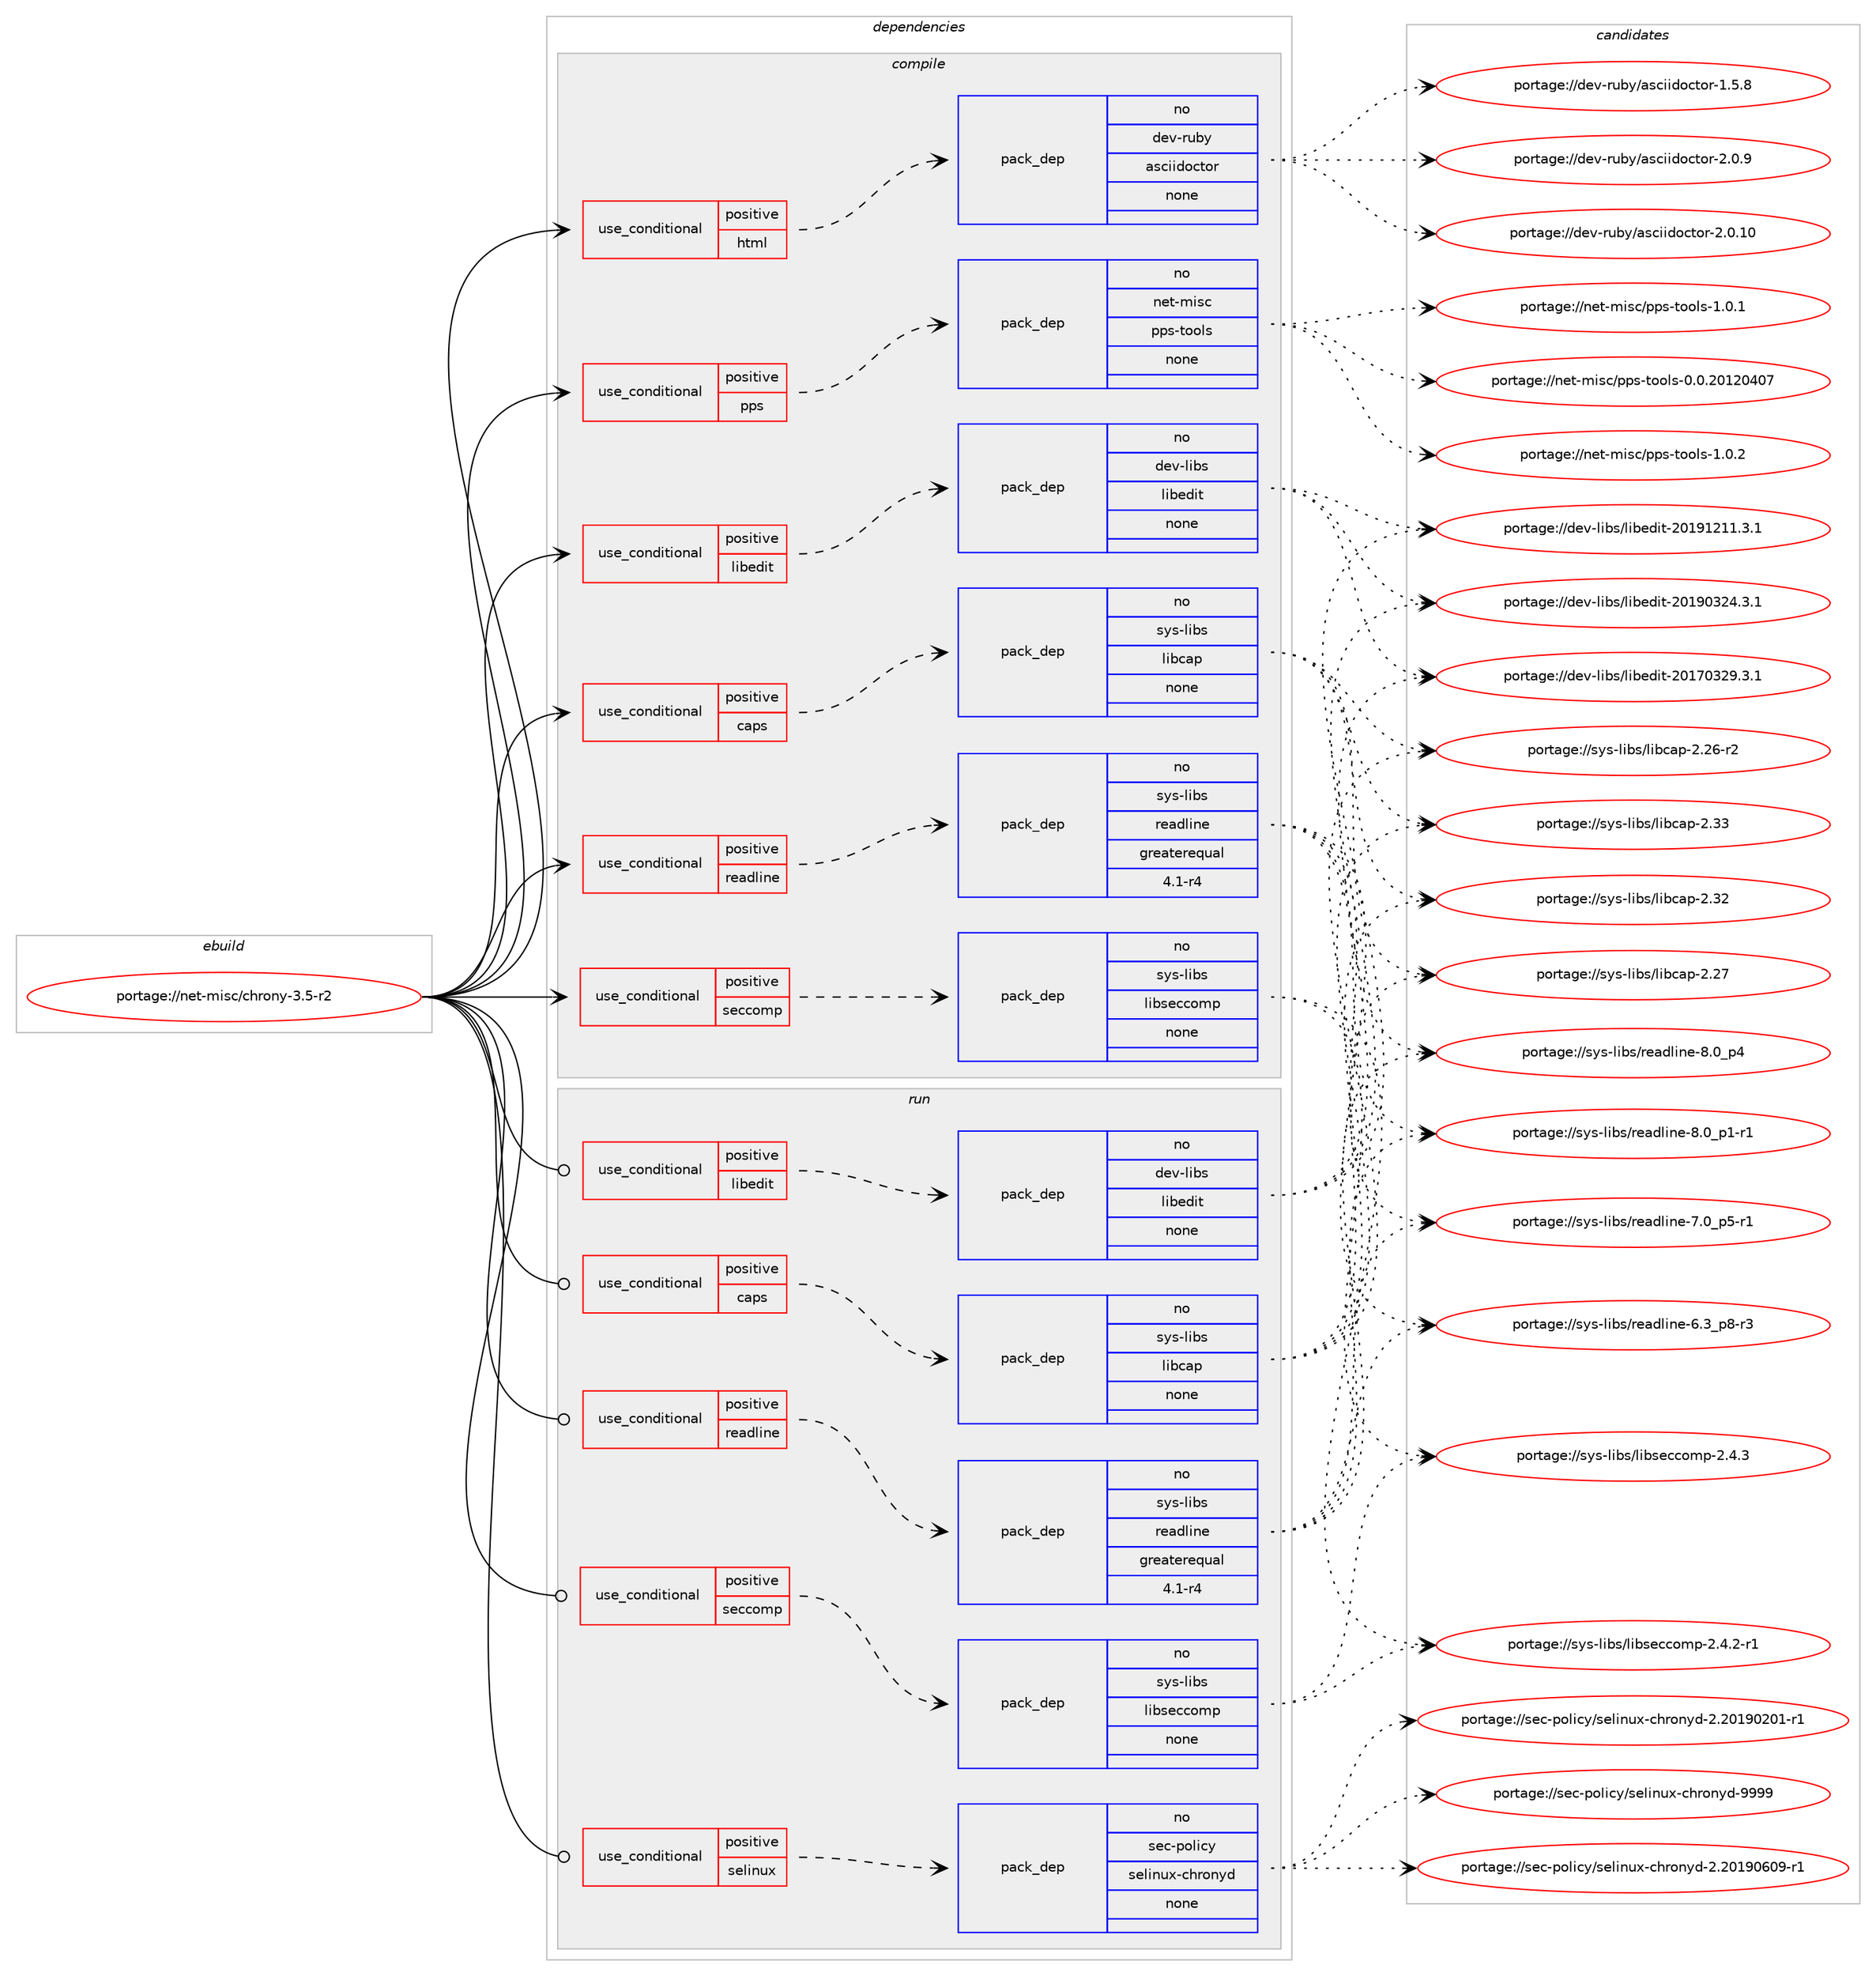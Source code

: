 digraph prolog {

# *************
# Graph options
# *************

newrank=true;
concentrate=true;
compound=true;
graph [rankdir=LR,fontname=Helvetica,fontsize=10,ranksep=1.5];#, ranksep=2.5, nodesep=0.2];
edge  [arrowhead=vee];
node  [fontname=Helvetica,fontsize=10];

# **********
# The ebuild
# **********

subgraph cluster_leftcol {
color=gray;
rank=same;
label=<<i>ebuild</i>>;
id [label="portage://net-misc/chrony-3.5-r2", color=red, width=4, href="../net-misc/chrony-3.5-r2.svg"];
}

# ****************
# The dependencies
# ****************

subgraph cluster_midcol {
color=gray;
label=<<i>dependencies</i>>;
subgraph cluster_compile {
fillcolor="#eeeeee";
style=filled;
label=<<i>compile</i>>;
subgraph cond10585 {
dependency55219 [label=<<TABLE BORDER="0" CELLBORDER="1" CELLSPACING="0" CELLPADDING="4"><TR><TD ROWSPAN="3" CELLPADDING="10">use_conditional</TD></TR><TR><TD>positive</TD></TR><TR><TD>caps</TD></TR></TABLE>>, shape=none, color=red];
subgraph pack43511 {
dependency55220 [label=<<TABLE BORDER="0" CELLBORDER="1" CELLSPACING="0" CELLPADDING="4" WIDTH="220"><TR><TD ROWSPAN="6" CELLPADDING="30">pack_dep</TD></TR><TR><TD WIDTH="110">no</TD></TR><TR><TD>sys-libs</TD></TR><TR><TD>libcap</TD></TR><TR><TD>none</TD></TR><TR><TD></TD></TR></TABLE>>, shape=none, color=blue];
}
dependency55219:e -> dependency55220:w [weight=20,style="dashed",arrowhead="vee"];
}
id:e -> dependency55219:w [weight=20,style="solid",arrowhead="vee"];
subgraph cond10586 {
dependency55221 [label=<<TABLE BORDER="0" CELLBORDER="1" CELLSPACING="0" CELLPADDING="4"><TR><TD ROWSPAN="3" CELLPADDING="10">use_conditional</TD></TR><TR><TD>positive</TD></TR><TR><TD>html</TD></TR></TABLE>>, shape=none, color=red];
subgraph pack43512 {
dependency55222 [label=<<TABLE BORDER="0" CELLBORDER="1" CELLSPACING="0" CELLPADDING="4" WIDTH="220"><TR><TD ROWSPAN="6" CELLPADDING="30">pack_dep</TD></TR><TR><TD WIDTH="110">no</TD></TR><TR><TD>dev-ruby</TD></TR><TR><TD>asciidoctor</TD></TR><TR><TD>none</TD></TR><TR><TD></TD></TR></TABLE>>, shape=none, color=blue];
}
dependency55221:e -> dependency55222:w [weight=20,style="dashed",arrowhead="vee"];
}
id:e -> dependency55221:w [weight=20,style="solid",arrowhead="vee"];
subgraph cond10587 {
dependency55223 [label=<<TABLE BORDER="0" CELLBORDER="1" CELLSPACING="0" CELLPADDING="4"><TR><TD ROWSPAN="3" CELLPADDING="10">use_conditional</TD></TR><TR><TD>positive</TD></TR><TR><TD>libedit</TD></TR></TABLE>>, shape=none, color=red];
subgraph pack43513 {
dependency55224 [label=<<TABLE BORDER="0" CELLBORDER="1" CELLSPACING="0" CELLPADDING="4" WIDTH="220"><TR><TD ROWSPAN="6" CELLPADDING="30">pack_dep</TD></TR><TR><TD WIDTH="110">no</TD></TR><TR><TD>dev-libs</TD></TR><TR><TD>libedit</TD></TR><TR><TD>none</TD></TR><TR><TD></TD></TR></TABLE>>, shape=none, color=blue];
}
dependency55223:e -> dependency55224:w [weight=20,style="dashed",arrowhead="vee"];
}
id:e -> dependency55223:w [weight=20,style="solid",arrowhead="vee"];
subgraph cond10588 {
dependency55225 [label=<<TABLE BORDER="0" CELLBORDER="1" CELLSPACING="0" CELLPADDING="4"><TR><TD ROWSPAN="3" CELLPADDING="10">use_conditional</TD></TR><TR><TD>positive</TD></TR><TR><TD>pps</TD></TR></TABLE>>, shape=none, color=red];
subgraph pack43514 {
dependency55226 [label=<<TABLE BORDER="0" CELLBORDER="1" CELLSPACING="0" CELLPADDING="4" WIDTH="220"><TR><TD ROWSPAN="6" CELLPADDING="30">pack_dep</TD></TR><TR><TD WIDTH="110">no</TD></TR><TR><TD>net-misc</TD></TR><TR><TD>pps-tools</TD></TR><TR><TD>none</TD></TR><TR><TD></TD></TR></TABLE>>, shape=none, color=blue];
}
dependency55225:e -> dependency55226:w [weight=20,style="dashed",arrowhead="vee"];
}
id:e -> dependency55225:w [weight=20,style="solid",arrowhead="vee"];
subgraph cond10589 {
dependency55227 [label=<<TABLE BORDER="0" CELLBORDER="1" CELLSPACING="0" CELLPADDING="4"><TR><TD ROWSPAN="3" CELLPADDING="10">use_conditional</TD></TR><TR><TD>positive</TD></TR><TR><TD>readline</TD></TR></TABLE>>, shape=none, color=red];
subgraph pack43515 {
dependency55228 [label=<<TABLE BORDER="0" CELLBORDER="1" CELLSPACING="0" CELLPADDING="4" WIDTH="220"><TR><TD ROWSPAN="6" CELLPADDING="30">pack_dep</TD></TR><TR><TD WIDTH="110">no</TD></TR><TR><TD>sys-libs</TD></TR><TR><TD>readline</TD></TR><TR><TD>greaterequal</TD></TR><TR><TD>4.1-r4</TD></TR></TABLE>>, shape=none, color=blue];
}
dependency55227:e -> dependency55228:w [weight=20,style="dashed",arrowhead="vee"];
}
id:e -> dependency55227:w [weight=20,style="solid",arrowhead="vee"];
subgraph cond10590 {
dependency55229 [label=<<TABLE BORDER="0" CELLBORDER="1" CELLSPACING="0" CELLPADDING="4"><TR><TD ROWSPAN="3" CELLPADDING="10">use_conditional</TD></TR><TR><TD>positive</TD></TR><TR><TD>seccomp</TD></TR></TABLE>>, shape=none, color=red];
subgraph pack43516 {
dependency55230 [label=<<TABLE BORDER="0" CELLBORDER="1" CELLSPACING="0" CELLPADDING="4" WIDTH="220"><TR><TD ROWSPAN="6" CELLPADDING="30">pack_dep</TD></TR><TR><TD WIDTH="110">no</TD></TR><TR><TD>sys-libs</TD></TR><TR><TD>libseccomp</TD></TR><TR><TD>none</TD></TR><TR><TD></TD></TR></TABLE>>, shape=none, color=blue];
}
dependency55229:e -> dependency55230:w [weight=20,style="dashed",arrowhead="vee"];
}
id:e -> dependency55229:w [weight=20,style="solid",arrowhead="vee"];
}
subgraph cluster_compileandrun {
fillcolor="#eeeeee";
style=filled;
label=<<i>compile and run</i>>;
}
subgraph cluster_run {
fillcolor="#eeeeee";
style=filled;
label=<<i>run</i>>;
subgraph cond10591 {
dependency55231 [label=<<TABLE BORDER="0" CELLBORDER="1" CELLSPACING="0" CELLPADDING="4"><TR><TD ROWSPAN="3" CELLPADDING="10">use_conditional</TD></TR><TR><TD>positive</TD></TR><TR><TD>caps</TD></TR></TABLE>>, shape=none, color=red];
subgraph pack43517 {
dependency55232 [label=<<TABLE BORDER="0" CELLBORDER="1" CELLSPACING="0" CELLPADDING="4" WIDTH="220"><TR><TD ROWSPAN="6" CELLPADDING="30">pack_dep</TD></TR><TR><TD WIDTH="110">no</TD></TR><TR><TD>sys-libs</TD></TR><TR><TD>libcap</TD></TR><TR><TD>none</TD></TR><TR><TD></TD></TR></TABLE>>, shape=none, color=blue];
}
dependency55231:e -> dependency55232:w [weight=20,style="dashed",arrowhead="vee"];
}
id:e -> dependency55231:w [weight=20,style="solid",arrowhead="odot"];
subgraph cond10592 {
dependency55233 [label=<<TABLE BORDER="0" CELLBORDER="1" CELLSPACING="0" CELLPADDING="4"><TR><TD ROWSPAN="3" CELLPADDING="10">use_conditional</TD></TR><TR><TD>positive</TD></TR><TR><TD>libedit</TD></TR></TABLE>>, shape=none, color=red];
subgraph pack43518 {
dependency55234 [label=<<TABLE BORDER="0" CELLBORDER="1" CELLSPACING="0" CELLPADDING="4" WIDTH="220"><TR><TD ROWSPAN="6" CELLPADDING="30">pack_dep</TD></TR><TR><TD WIDTH="110">no</TD></TR><TR><TD>dev-libs</TD></TR><TR><TD>libedit</TD></TR><TR><TD>none</TD></TR><TR><TD></TD></TR></TABLE>>, shape=none, color=blue];
}
dependency55233:e -> dependency55234:w [weight=20,style="dashed",arrowhead="vee"];
}
id:e -> dependency55233:w [weight=20,style="solid",arrowhead="odot"];
subgraph cond10593 {
dependency55235 [label=<<TABLE BORDER="0" CELLBORDER="1" CELLSPACING="0" CELLPADDING="4"><TR><TD ROWSPAN="3" CELLPADDING="10">use_conditional</TD></TR><TR><TD>positive</TD></TR><TR><TD>readline</TD></TR></TABLE>>, shape=none, color=red];
subgraph pack43519 {
dependency55236 [label=<<TABLE BORDER="0" CELLBORDER="1" CELLSPACING="0" CELLPADDING="4" WIDTH="220"><TR><TD ROWSPAN="6" CELLPADDING="30">pack_dep</TD></TR><TR><TD WIDTH="110">no</TD></TR><TR><TD>sys-libs</TD></TR><TR><TD>readline</TD></TR><TR><TD>greaterequal</TD></TR><TR><TD>4.1-r4</TD></TR></TABLE>>, shape=none, color=blue];
}
dependency55235:e -> dependency55236:w [weight=20,style="dashed",arrowhead="vee"];
}
id:e -> dependency55235:w [weight=20,style="solid",arrowhead="odot"];
subgraph cond10594 {
dependency55237 [label=<<TABLE BORDER="0" CELLBORDER="1" CELLSPACING="0" CELLPADDING="4"><TR><TD ROWSPAN="3" CELLPADDING="10">use_conditional</TD></TR><TR><TD>positive</TD></TR><TR><TD>seccomp</TD></TR></TABLE>>, shape=none, color=red];
subgraph pack43520 {
dependency55238 [label=<<TABLE BORDER="0" CELLBORDER="1" CELLSPACING="0" CELLPADDING="4" WIDTH="220"><TR><TD ROWSPAN="6" CELLPADDING="30">pack_dep</TD></TR><TR><TD WIDTH="110">no</TD></TR><TR><TD>sys-libs</TD></TR><TR><TD>libseccomp</TD></TR><TR><TD>none</TD></TR><TR><TD></TD></TR></TABLE>>, shape=none, color=blue];
}
dependency55237:e -> dependency55238:w [weight=20,style="dashed",arrowhead="vee"];
}
id:e -> dependency55237:w [weight=20,style="solid",arrowhead="odot"];
subgraph cond10595 {
dependency55239 [label=<<TABLE BORDER="0" CELLBORDER="1" CELLSPACING="0" CELLPADDING="4"><TR><TD ROWSPAN="3" CELLPADDING="10">use_conditional</TD></TR><TR><TD>positive</TD></TR><TR><TD>selinux</TD></TR></TABLE>>, shape=none, color=red];
subgraph pack43521 {
dependency55240 [label=<<TABLE BORDER="0" CELLBORDER="1" CELLSPACING="0" CELLPADDING="4" WIDTH="220"><TR><TD ROWSPAN="6" CELLPADDING="30">pack_dep</TD></TR><TR><TD WIDTH="110">no</TD></TR><TR><TD>sec-policy</TD></TR><TR><TD>selinux-chronyd</TD></TR><TR><TD>none</TD></TR><TR><TD></TD></TR></TABLE>>, shape=none, color=blue];
}
dependency55239:e -> dependency55240:w [weight=20,style="dashed",arrowhead="vee"];
}
id:e -> dependency55239:w [weight=20,style="solid",arrowhead="odot"];
}
}

# **************
# The candidates
# **************

subgraph cluster_choices {
rank=same;
color=gray;
label=<<i>candidates</i>>;

subgraph choice43511 {
color=black;
nodesep=1;
choice1151211154510810598115471081059899971124550465151 [label="portage://sys-libs/libcap-2.33", color=red, width=4,href="../sys-libs/libcap-2.33.svg"];
choice1151211154510810598115471081059899971124550465150 [label="portage://sys-libs/libcap-2.32", color=red, width=4,href="../sys-libs/libcap-2.32.svg"];
choice1151211154510810598115471081059899971124550465055 [label="portage://sys-libs/libcap-2.27", color=red, width=4,href="../sys-libs/libcap-2.27.svg"];
choice11512111545108105981154710810598999711245504650544511450 [label="portage://sys-libs/libcap-2.26-r2", color=red, width=4,href="../sys-libs/libcap-2.26-r2.svg"];
dependency55220:e -> choice1151211154510810598115471081059899971124550465151:w [style=dotted,weight="100"];
dependency55220:e -> choice1151211154510810598115471081059899971124550465150:w [style=dotted,weight="100"];
dependency55220:e -> choice1151211154510810598115471081059899971124550465055:w [style=dotted,weight="100"];
dependency55220:e -> choice11512111545108105981154710810598999711245504650544511450:w [style=dotted,weight="100"];
}
subgraph choice43512 {
color=black;
nodesep=1;
choice100101118451141179812147971159910510510011199116111114455046484657 [label="portage://dev-ruby/asciidoctor-2.0.9", color=red, width=4,href="../dev-ruby/asciidoctor-2.0.9.svg"];
choice10010111845114117981214797115991051051001119911611111445504648464948 [label="portage://dev-ruby/asciidoctor-2.0.10", color=red, width=4,href="../dev-ruby/asciidoctor-2.0.10.svg"];
choice100101118451141179812147971159910510510011199116111114454946534656 [label="portage://dev-ruby/asciidoctor-1.5.8", color=red, width=4,href="../dev-ruby/asciidoctor-1.5.8.svg"];
dependency55222:e -> choice100101118451141179812147971159910510510011199116111114455046484657:w [style=dotted,weight="100"];
dependency55222:e -> choice10010111845114117981214797115991051051001119911611111445504648464948:w [style=dotted,weight="100"];
dependency55222:e -> choice100101118451141179812147971159910510510011199116111114454946534656:w [style=dotted,weight="100"];
}
subgraph choice43513 {
color=black;
nodesep=1;
choice1001011184510810598115471081059810110010511645504849574950494946514649 [label="portage://dev-libs/libedit-20191211.3.1", color=red, width=4,href="../dev-libs/libedit-20191211.3.1.svg"];
choice1001011184510810598115471081059810110010511645504849574851505246514649 [label="portage://dev-libs/libedit-20190324.3.1", color=red, width=4,href="../dev-libs/libedit-20190324.3.1.svg"];
choice1001011184510810598115471081059810110010511645504849554851505746514649 [label="portage://dev-libs/libedit-20170329.3.1", color=red, width=4,href="../dev-libs/libedit-20170329.3.1.svg"];
dependency55224:e -> choice1001011184510810598115471081059810110010511645504849574950494946514649:w [style=dotted,weight="100"];
dependency55224:e -> choice1001011184510810598115471081059810110010511645504849574851505246514649:w [style=dotted,weight="100"];
dependency55224:e -> choice1001011184510810598115471081059810110010511645504849554851505746514649:w [style=dotted,weight="100"];
}
subgraph choice43514 {
color=black;
nodesep=1;
choice11010111645109105115994711211211545116111111108115454946484650 [label="portage://net-misc/pps-tools-1.0.2", color=red, width=4,href="../net-misc/pps-tools-1.0.2.svg"];
choice11010111645109105115994711211211545116111111108115454946484649 [label="portage://net-misc/pps-tools-1.0.1", color=red, width=4,href="../net-misc/pps-tools-1.0.1.svg"];
choice1101011164510910511599471121121154511611111110811545484648465048495048524855 [label="portage://net-misc/pps-tools-0.0.20120407", color=red, width=4,href="../net-misc/pps-tools-0.0.20120407.svg"];
dependency55226:e -> choice11010111645109105115994711211211545116111111108115454946484650:w [style=dotted,weight="100"];
dependency55226:e -> choice11010111645109105115994711211211545116111111108115454946484649:w [style=dotted,weight="100"];
dependency55226:e -> choice1101011164510910511599471121121154511611111110811545484648465048495048524855:w [style=dotted,weight="100"];
}
subgraph choice43515 {
color=black;
nodesep=1;
choice11512111545108105981154711410197100108105110101455646489511252 [label="portage://sys-libs/readline-8.0_p4", color=red, width=4,href="../sys-libs/readline-8.0_p4.svg"];
choice115121115451081059811547114101971001081051101014556464895112494511449 [label="portage://sys-libs/readline-8.0_p1-r1", color=red, width=4,href="../sys-libs/readline-8.0_p1-r1.svg"];
choice115121115451081059811547114101971001081051101014555464895112534511449 [label="portage://sys-libs/readline-7.0_p5-r1", color=red, width=4,href="../sys-libs/readline-7.0_p5-r1.svg"];
choice115121115451081059811547114101971001081051101014554465195112564511451 [label="portage://sys-libs/readline-6.3_p8-r3", color=red, width=4,href="../sys-libs/readline-6.3_p8-r3.svg"];
dependency55228:e -> choice11512111545108105981154711410197100108105110101455646489511252:w [style=dotted,weight="100"];
dependency55228:e -> choice115121115451081059811547114101971001081051101014556464895112494511449:w [style=dotted,weight="100"];
dependency55228:e -> choice115121115451081059811547114101971001081051101014555464895112534511449:w [style=dotted,weight="100"];
dependency55228:e -> choice115121115451081059811547114101971001081051101014554465195112564511451:w [style=dotted,weight="100"];
}
subgraph choice43516 {
color=black;
nodesep=1;
choice115121115451081059811547108105981151019999111109112455046524651 [label="portage://sys-libs/libseccomp-2.4.3", color=red, width=4,href="../sys-libs/libseccomp-2.4.3.svg"];
choice1151211154510810598115471081059811510199991111091124550465246504511449 [label="portage://sys-libs/libseccomp-2.4.2-r1", color=red, width=4,href="../sys-libs/libseccomp-2.4.2-r1.svg"];
dependency55230:e -> choice115121115451081059811547108105981151019999111109112455046524651:w [style=dotted,weight="100"];
dependency55230:e -> choice1151211154510810598115471081059811510199991111091124550465246504511449:w [style=dotted,weight="100"];
}
subgraph choice43517 {
color=black;
nodesep=1;
choice1151211154510810598115471081059899971124550465151 [label="portage://sys-libs/libcap-2.33", color=red, width=4,href="../sys-libs/libcap-2.33.svg"];
choice1151211154510810598115471081059899971124550465150 [label="portage://sys-libs/libcap-2.32", color=red, width=4,href="../sys-libs/libcap-2.32.svg"];
choice1151211154510810598115471081059899971124550465055 [label="portage://sys-libs/libcap-2.27", color=red, width=4,href="../sys-libs/libcap-2.27.svg"];
choice11512111545108105981154710810598999711245504650544511450 [label="portage://sys-libs/libcap-2.26-r2", color=red, width=4,href="../sys-libs/libcap-2.26-r2.svg"];
dependency55232:e -> choice1151211154510810598115471081059899971124550465151:w [style=dotted,weight="100"];
dependency55232:e -> choice1151211154510810598115471081059899971124550465150:w [style=dotted,weight="100"];
dependency55232:e -> choice1151211154510810598115471081059899971124550465055:w [style=dotted,weight="100"];
dependency55232:e -> choice11512111545108105981154710810598999711245504650544511450:w [style=dotted,weight="100"];
}
subgraph choice43518 {
color=black;
nodesep=1;
choice1001011184510810598115471081059810110010511645504849574950494946514649 [label="portage://dev-libs/libedit-20191211.3.1", color=red, width=4,href="../dev-libs/libedit-20191211.3.1.svg"];
choice1001011184510810598115471081059810110010511645504849574851505246514649 [label="portage://dev-libs/libedit-20190324.3.1", color=red, width=4,href="../dev-libs/libedit-20190324.3.1.svg"];
choice1001011184510810598115471081059810110010511645504849554851505746514649 [label="portage://dev-libs/libedit-20170329.3.1", color=red, width=4,href="../dev-libs/libedit-20170329.3.1.svg"];
dependency55234:e -> choice1001011184510810598115471081059810110010511645504849574950494946514649:w [style=dotted,weight="100"];
dependency55234:e -> choice1001011184510810598115471081059810110010511645504849574851505246514649:w [style=dotted,weight="100"];
dependency55234:e -> choice1001011184510810598115471081059810110010511645504849554851505746514649:w [style=dotted,weight="100"];
}
subgraph choice43519 {
color=black;
nodesep=1;
choice11512111545108105981154711410197100108105110101455646489511252 [label="portage://sys-libs/readline-8.0_p4", color=red, width=4,href="../sys-libs/readline-8.0_p4.svg"];
choice115121115451081059811547114101971001081051101014556464895112494511449 [label="portage://sys-libs/readline-8.0_p1-r1", color=red, width=4,href="../sys-libs/readline-8.0_p1-r1.svg"];
choice115121115451081059811547114101971001081051101014555464895112534511449 [label="portage://sys-libs/readline-7.0_p5-r1", color=red, width=4,href="../sys-libs/readline-7.0_p5-r1.svg"];
choice115121115451081059811547114101971001081051101014554465195112564511451 [label="portage://sys-libs/readline-6.3_p8-r3", color=red, width=4,href="../sys-libs/readline-6.3_p8-r3.svg"];
dependency55236:e -> choice11512111545108105981154711410197100108105110101455646489511252:w [style=dotted,weight="100"];
dependency55236:e -> choice115121115451081059811547114101971001081051101014556464895112494511449:w [style=dotted,weight="100"];
dependency55236:e -> choice115121115451081059811547114101971001081051101014555464895112534511449:w [style=dotted,weight="100"];
dependency55236:e -> choice115121115451081059811547114101971001081051101014554465195112564511451:w [style=dotted,weight="100"];
}
subgraph choice43520 {
color=black;
nodesep=1;
choice115121115451081059811547108105981151019999111109112455046524651 [label="portage://sys-libs/libseccomp-2.4.3", color=red, width=4,href="../sys-libs/libseccomp-2.4.3.svg"];
choice1151211154510810598115471081059811510199991111091124550465246504511449 [label="portage://sys-libs/libseccomp-2.4.2-r1", color=red, width=4,href="../sys-libs/libseccomp-2.4.2-r1.svg"];
dependency55238:e -> choice115121115451081059811547108105981151019999111109112455046524651:w [style=dotted,weight="100"];
dependency55238:e -> choice1151211154510810598115471081059811510199991111091124550465246504511449:w [style=dotted,weight="100"];
}
subgraph choice43521 {
color=black;
nodesep=1;
choice1151019945112111108105991214711510110810511011712045991041141111101211004557575757 [label="portage://sec-policy/selinux-chronyd-9999", color=red, width=4,href="../sec-policy/selinux-chronyd-9999.svg"];
choice11510199451121111081059912147115101108105110117120459910411411111012110045504650484957485448574511449 [label="portage://sec-policy/selinux-chronyd-2.20190609-r1", color=red, width=4,href="../sec-policy/selinux-chronyd-2.20190609-r1.svg"];
choice11510199451121111081059912147115101108105110117120459910411411111012110045504650484957485048494511449 [label="portage://sec-policy/selinux-chronyd-2.20190201-r1", color=red, width=4,href="../sec-policy/selinux-chronyd-2.20190201-r1.svg"];
dependency55240:e -> choice1151019945112111108105991214711510110810511011712045991041141111101211004557575757:w [style=dotted,weight="100"];
dependency55240:e -> choice11510199451121111081059912147115101108105110117120459910411411111012110045504650484957485448574511449:w [style=dotted,weight="100"];
dependency55240:e -> choice11510199451121111081059912147115101108105110117120459910411411111012110045504650484957485048494511449:w [style=dotted,weight="100"];
}
}

}
